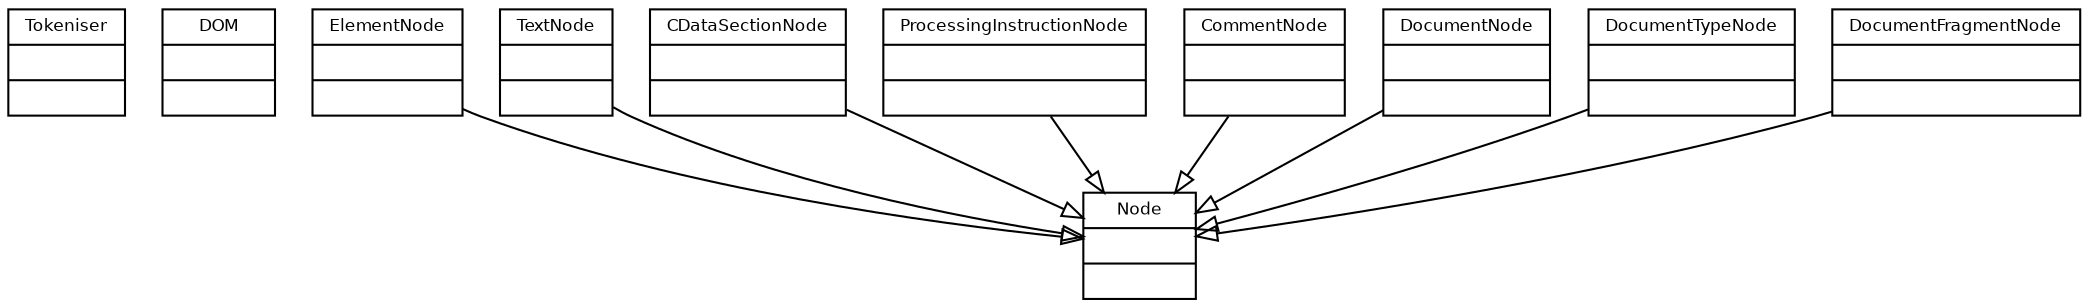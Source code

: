 digraph g {
    fontname = "Bitstream Vera Sans"
    fontsize = 8

   node [
        fontname = "Bitstream Vera Sans"
        fontsize = 8
        shape = "record"
    ]

    edge [
        fontname = "Bitstream Vera Sans"
        fontsize = 8
    ]

    Tokeniser [
        label = "{Tokeniser|\l|\l}"
    ]

    DOM [
        label = "{DOM|\l|\l}"
    ]
    
    Entry [
        label = "{Node|\l|\l}"
    ]
    
    ElementNode [
        label = "{ElementNode|\l|\l}"
    ]
    
    TextNode [
        label = "{TextNode|\l|\l}"
    ]
    
    CDataSectionNode [
        label = "{CDataSectionNode|\l|\l}"
    ]
    
    ProcessingInstructionNode [
        label = "{ProcessingInstructionNode|\l|\l}"
    ]
    
    CommentNode [
        label = "{CommentNode|\l|\l}"
    ]
    
    DocumentNode [
        label = "{DocumentNode|\l|\l}"
    ]
    
    DocumentTypeNode [
        label = "{DocumentTypeNode|\l|\l}"
    ]
    
    DocumentFragmentNode [
        label = "{DocumentFragmentNode|\l|\l}"
    ]
    
    edge [
        arrowhead = "empty"
    ]
    
    ElementNode -> Entry
    TextNode -> Entry
    CDataSectionNode -> Entry
    ProcessingInstructionNode -> Entry
    CommentNode -> Entry
    DocumentNode -> Entry
    DocumentTypeNode -> Entry
    DocumentFragmentNode -> Entry
    
        
}
